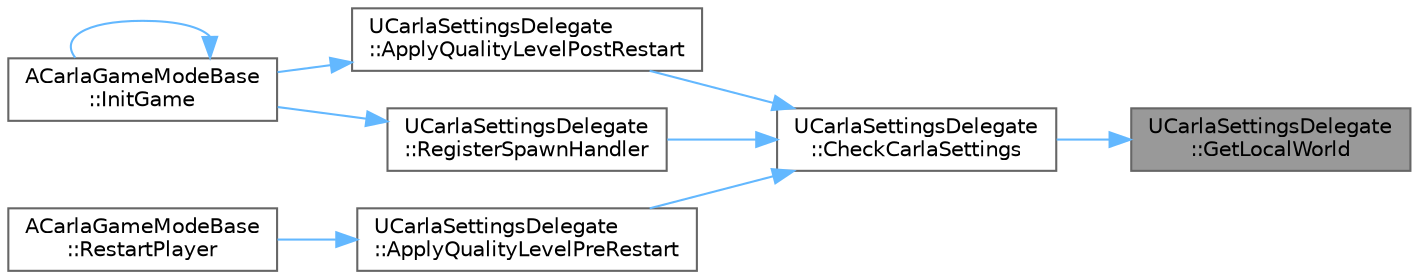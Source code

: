 digraph "UCarlaSettingsDelegate::GetLocalWorld"
{
 // INTERACTIVE_SVG=YES
 // LATEX_PDF_SIZE
  bgcolor="transparent";
  edge [fontname=Helvetica,fontsize=10,labelfontname=Helvetica,labelfontsize=10];
  node [fontname=Helvetica,fontsize=10,shape=box,height=0.2,width=0.4];
  rankdir="RL";
  Node1 [id="Node000001",label="UCarlaSettingsDelegate\l::GetLocalWorld",height=0.2,width=0.4,color="gray40", fillcolor="grey60", style="filled", fontcolor="black",tooltip=" "];
  Node1 -> Node2 [id="edge1_Node000001_Node000002",dir="back",color="steelblue1",style="solid",tooltip=" "];
  Node2 [id="Node000002",label="UCarlaSettingsDelegate\l::CheckCarlaSettings",height=0.2,width=0.4,color="grey40", fillcolor="white", style="filled",URL="$d4/d74/classUCarlaSettingsDelegate.html#a49b127a6a6b42898ba84b11f471101a4",tooltip="Check that the world, instance and settings are valid and save the CarlaSettings instance."];
  Node2 -> Node3 [id="edge2_Node000002_Node000003",dir="back",color="steelblue1",style="solid",tooltip=" "];
  Node3 [id="Node000003",label="UCarlaSettingsDelegate\l::ApplyQualityLevelPostRestart",height=0.2,width=0.4,color="grey40", fillcolor="white", style="filled",URL="$d4/d74/classUCarlaSettingsDelegate.html#a2858c1abdcd9d89bd02771e545e69c95",tooltip="After loading a level, apply the current settings."];
  Node3 -> Node4 [id="edge3_Node000003_Node000004",dir="back",color="steelblue1",style="solid",tooltip=" "];
  Node4 [id="Node000004",label="ACarlaGameModeBase\l::InitGame",height=0.2,width=0.4,color="grey40", fillcolor="white", style="filled",URL="$db/de5/classACarlaGameModeBase.html#a5caddc59713354578997de90542ddd93",tooltip=" "];
  Node4 -> Node4 [id="edge4_Node000004_Node000004",dir="back",color="steelblue1",style="solid",tooltip=" "];
  Node2 -> Node5 [id="edge5_Node000002_Node000005",dir="back",color="steelblue1",style="solid",tooltip=" "];
  Node5 [id="Node000005",label="UCarlaSettingsDelegate\l::ApplyQualityLevelPreRestart",height=0.2,width=0.4,color="grey40", fillcolor="white", style="filled",URL="$d4/d74/classUCarlaSettingsDelegate.html#a031911c88b39079b47333baa8f876ed0",tooltip="Before loading a level, apply the current settings."];
  Node5 -> Node6 [id="edge6_Node000005_Node000006",dir="back",color="steelblue1",style="solid",tooltip=" "];
  Node6 [id="Node000006",label="ACarlaGameModeBase\l::RestartPlayer",height=0.2,width=0.4,color="grey40", fillcolor="white", style="filled",URL="$db/de5/classACarlaGameModeBase.html#a6432ad32a9c3868d814f51c8b96a4b83",tooltip=" "];
  Node2 -> Node7 [id="edge7_Node000002_Node000007",dir="back",color="steelblue1",style="solid",tooltip=" "];
  Node7 [id="Node000007",label="UCarlaSettingsDelegate\l::RegisterSpawnHandler",height=0.2,width=0.4,color="grey40", fillcolor="white", style="filled",URL="$d4/d74/classUCarlaSettingsDelegate.html#a900624f3af1f62fbffd963fcb22f881c",tooltip="Create the event trigger handler for all the newly spawned actors to be processed with a custom funct..."];
  Node7 -> Node4 [id="edge8_Node000007_Node000004",dir="back",color="steelblue1",style="solid",tooltip=" "];
}
